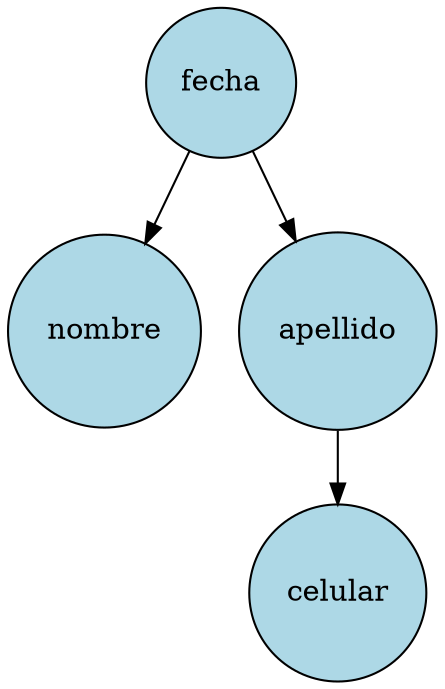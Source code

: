 digraph G {
    node [shape=circle, style=filled, fillcolor=lightblue, fontcolor=black]; // Configuración de nodos
    
    6 [label="fecha"];
    6 -> 5;
    5 [label="nombre"];
    6 -> 8;
    8 [label="apellido"];
    8 -> 10;
    10 [label="celular"];
}
